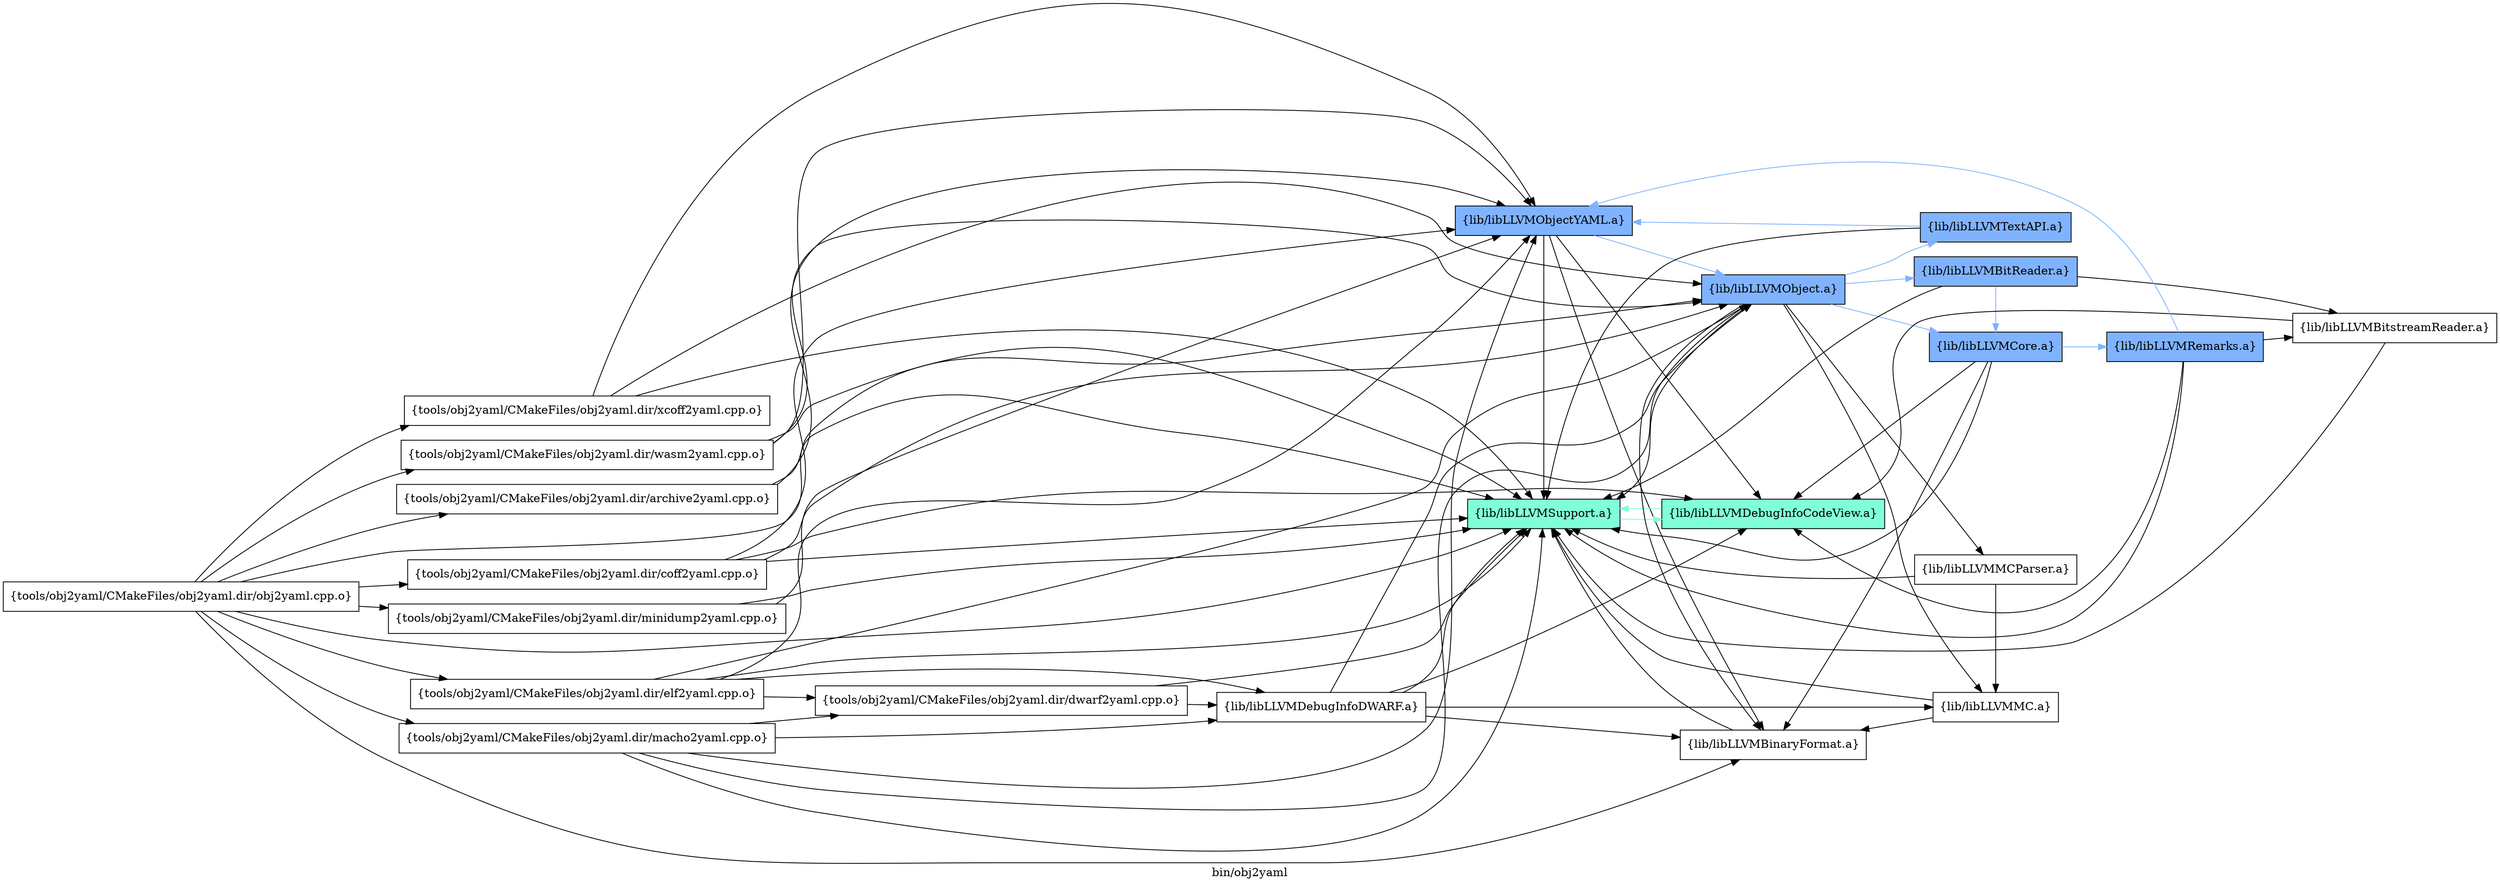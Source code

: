 digraph "bin/obj2yaml" {
	label="bin/obj2yaml";
	rankdir=LR;
	{ rank=same; Node0x557f4b2e5898;  }
	{ rank=same; Node0x557f4b2e66a8; Node0x557f4b2e61a8;  }
	{ rank=same; Node0x557f4b2e7468; Node0x557f4b2e7968; Node0x557f4b2e57a8;  }
	{ rank=same; Node0x557f4b2e3c78; Node0x557f4b2e4268; Node0x557f4b2e5168; Node0x557f4b2e3278; Node0x557f4b2e4128;  }

	Node0x557f4b2e5898 [shape=record,shape=box,group=0,label="{tools/obj2yaml/CMakeFiles/obj2yaml.dir/archive2yaml.cpp.o}"];
	Node0x557f4b2e5898 -> Node0x557f4b2e66a8;
	Node0x557f4b2e5898 -> Node0x557f4b2e61a8;
	Node0x557f4b2e66a8 [shape=record,shape=box,group=2,style=filled,fillcolor="0.600000 0.5 1",label="{lib/libLLVMObjectYAML.a}"];
	Node0x557f4b2e66a8 -> Node0x557f4b2e61a8;
	Node0x557f4b2e66a8 -> Node0x557f4b2e7468;
	Node0x557f4b2e66a8 -> Node0x557f4b2e7968;
	Node0x557f4b2e66a8 -> Node0x557f4b2e57a8[color="0.600000 0.5 1"];
	Node0x557f4b2e61a8 [shape=record,shape=box,group=1,style=filled,fillcolor="0.450000 0.5 1",label="{lib/libLLVMSupport.a}"];
	Node0x557f4b2e61a8 -> Node0x557f4b2e7468[color="0.450000 0.5 1"];
	Node0x557f4b2e5f28 [shape=record,shape=box,group=0,label="{tools/obj2yaml/CMakeFiles/obj2yaml.dir/obj2yaml.cpp.o}"];
	Node0x557f4b2e5f28 -> Node0x557f4b2e5898;
	Node0x557f4b2e5f28 -> Node0x557f4b2e7a08;
	Node0x557f4b2e5f28 -> Node0x557f4b2e37c8;
	Node0x557f4b2e5f28 -> Node0x557f4b2e4178;
	Node0x557f4b2e5f28 -> Node0x557f4b2e34f8;
	Node0x557f4b2e5f28 -> Node0x557f4b2e5078;
	Node0x557f4b2e5f28 -> Node0x557f4b2ec148;
	Node0x557f4b2e5f28 -> Node0x557f4b2e7968;
	Node0x557f4b2e5f28 -> Node0x557f4b2e57a8;
	Node0x557f4b2e5f28 -> Node0x557f4b2e61a8;
	Node0x557f4b2e7a08 [shape=record,shape=box,group=0,label="{tools/obj2yaml/CMakeFiles/obj2yaml.dir/coff2yaml.cpp.o}"];
	Node0x557f4b2e7a08 -> Node0x557f4b2e7468;
	Node0x557f4b2e7a08 -> Node0x557f4b2e57a8;
	Node0x557f4b2e7a08 -> Node0x557f4b2e66a8;
	Node0x557f4b2e7a08 -> Node0x557f4b2e61a8;
	Node0x557f4b2e37c8 [shape=record,shape=box,group=0,label="{tools/obj2yaml/CMakeFiles/obj2yaml.dir/elf2yaml.cpp.o}"];
	Node0x557f4b2e37c8 -> Node0x557f4b2e6e28;
	Node0x557f4b2e37c8 -> Node0x557f4b2e5ca8;
	Node0x557f4b2e37c8 -> Node0x557f4b2e57a8;
	Node0x557f4b2e37c8 -> Node0x557f4b2e66a8;
	Node0x557f4b2e37c8 -> Node0x557f4b2e61a8;
	Node0x557f4b2e4178 [shape=record,shape=box,group=0,label="{tools/obj2yaml/CMakeFiles/obj2yaml.dir/macho2yaml.cpp.o}"];
	Node0x557f4b2e4178 -> Node0x557f4b2e6e28;
	Node0x557f4b2e4178 -> Node0x557f4b2e5ca8;
	Node0x557f4b2e4178 -> Node0x557f4b2e57a8;
	Node0x557f4b2e4178 -> Node0x557f4b2e66a8;
	Node0x557f4b2e4178 -> Node0x557f4b2e61a8;
	Node0x557f4b2e34f8 [shape=record,shape=box,group=0,label="{tools/obj2yaml/CMakeFiles/obj2yaml.dir/minidump2yaml.cpp.o}"];
	Node0x557f4b2e34f8 -> Node0x557f4b2e66a8;
	Node0x557f4b2e34f8 -> Node0x557f4b2e61a8;
	Node0x557f4b2e5078 [shape=record,shape=box,group=0,label="{tools/obj2yaml/CMakeFiles/obj2yaml.dir/xcoff2yaml.cpp.o}"];
	Node0x557f4b2e5078 -> Node0x557f4b2e57a8;
	Node0x557f4b2e5078 -> Node0x557f4b2e66a8;
	Node0x557f4b2e5078 -> Node0x557f4b2e61a8;
	Node0x557f4b2ec148 [shape=record,shape=box,group=0,label="{tools/obj2yaml/CMakeFiles/obj2yaml.dir/wasm2yaml.cpp.o}"];
	Node0x557f4b2ec148 -> Node0x557f4b2e57a8;
	Node0x557f4b2ec148 -> Node0x557f4b2e66a8;
	Node0x557f4b2ec148 -> Node0x557f4b2e61a8;
	Node0x557f4b2e7968 [shape=record,shape=box,group=0,label="{lib/libLLVMBinaryFormat.a}"];
	Node0x557f4b2e7968 -> Node0x557f4b2e61a8;
	Node0x557f4b2e57a8 [shape=record,shape=box,group=2,style=filled,fillcolor="0.600000 0.5 1",label="{lib/libLLVMObject.a}"];
	Node0x557f4b2e57a8 -> Node0x557f4b2e7968;
	Node0x557f4b2e57a8 -> Node0x557f4b2e61a8;
	Node0x557f4b2e57a8 -> Node0x557f4b2e3c78;
	Node0x557f4b2e57a8 -> Node0x557f4b2e4268[color="0.600000 0.5 1"];
	Node0x557f4b2e57a8 -> Node0x557f4b2e5168[color="0.600000 0.5 1"];
	Node0x557f4b2e57a8 -> Node0x557f4b2e3278;
	Node0x557f4b2e57a8 -> Node0x557f4b2e4128[color="0.600000 0.5 1"];
	Node0x557f4b2e7468 [shape=record,shape=box,group=1,style=filled,fillcolor="0.450000 0.5 1",label="{lib/libLLVMDebugInfoCodeView.a}"];
	Node0x557f4b2e7468 -> Node0x557f4b2e61a8[color="0.450000 0.5 1"];
	Node0x557f4b2e6e28 [shape=record,shape=box,group=0,label="{tools/obj2yaml/CMakeFiles/obj2yaml.dir/dwarf2yaml.cpp.o}"];
	Node0x557f4b2e6e28 -> Node0x557f4b2e5ca8;
	Node0x557f4b2e6e28 -> Node0x557f4b2e61a8;
	Node0x557f4b2e5ca8 [shape=record,shape=box,group=0,label="{lib/libLLVMDebugInfoDWARF.a}"];
	Node0x557f4b2e5ca8 -> Node0x557f4b2e7468;
	Node0x557f4b2e5ca8 -> Node0x557f4b2e7968;
	Node0x557f4b2e5ca8 -> Node0x557f4b2e57a8;
	Node0x557f4b2e5ca8 -> Node0x557f4b2e61a8;
	Node0x557f4b2e5ca8 -> Node0x557f4b2e3c78;
	Node0x557f4b2e3c78 [shape=record,shape=box,group=0,label="{lib/libLLVMMC.a}"];
	Node0x557f4b2e3c78 -> Node0x557f4b2e61a8;
	Node0x557f4b2e3c78 -> Node0x557f4b2e7968;
	Node0x557f4b2e4268 [shape=record,shape=box,group=2,style=filled,fillcolor="0.600000 0.5 1",label="{lib/libLLVMBitReader.a}"];
	Node0x557f4b2e4268 -> Node0x557f4b2e61a8;
	Node0x557f4b2e4268 -> Node0x557f4b2e5168[color="0.600000 0.5 1"];
	Node0x557f4b2e4268 -> Node0x557f4b2e3728;
	Node0x557f4b2e5168 [shape=record,shape=box,group=2,style=filled,fillcolor="0.600000 0.5 1",label="{lib/libLLVMCore.a}"];
	Node0x557f4b2e5168 -> Node0x557f4b2e61a8;
	Node0x557f4b2e5168 -> Node0x557f4b2e7968;
	Node0x557f4b2e5168 -> Node0x557f4b2e7468;
	Node0x557f4b2e5168 -> Node0x557f4b2e4d58[color="0.600000 0.5 1"];
	Node0x557f4b2e3278 [shape=record,shape=box,group=0,label="{lib/libLLVMMCParser.a}"];
	Node0x557f4b2e3278 -> Node0x557f4b2e61a8;
	Node0x557f4b2e3278 -> Node0x557f4b2e3c78;
	Node0x557f4b2e4128 [shape=record,shape=box,group=2,style=filled,fillcolor="0.600000 0.5 1",label="{lib/libLLVMTextAPI.a}"];
	Node0x557f4b2e4128 -> Node0x557f4b2e61a8;
	Node0x557f4b2e4128 -> Node0x557f4b2e66a8[color="0.600000 0.5 1"];
	Node0x557f4b2e3728 [shape=record,shape=box,group=0,label="{lib/libLLVMBitstreamReader.a}"];
	Node0x557f4b2e3728 -> Node0x557f4b2e7468;
	Node0x557f4b2e3728 -> Node0x557f4b2e61a8;
	Node0x557f4b2e4d58 [shape=record,shape=box,group=2,style=filled,fillcolor="0.600000 0.5 1",label="{lib/libLLVMRemarks.a}"];
	Node0x557f4b2e4d58 -> Node0x557f4b2e61a8;
	Node0x557f4b2e4d58 -> Node0x557f4b2e7468;
	Node0x557f4b2e4d58 -> Node0x557f4b2e3728;
	Node0x557f4b2e4d58 -> Node0x557f4b2e66a8[color="0.600000 0.5 1"];
}
